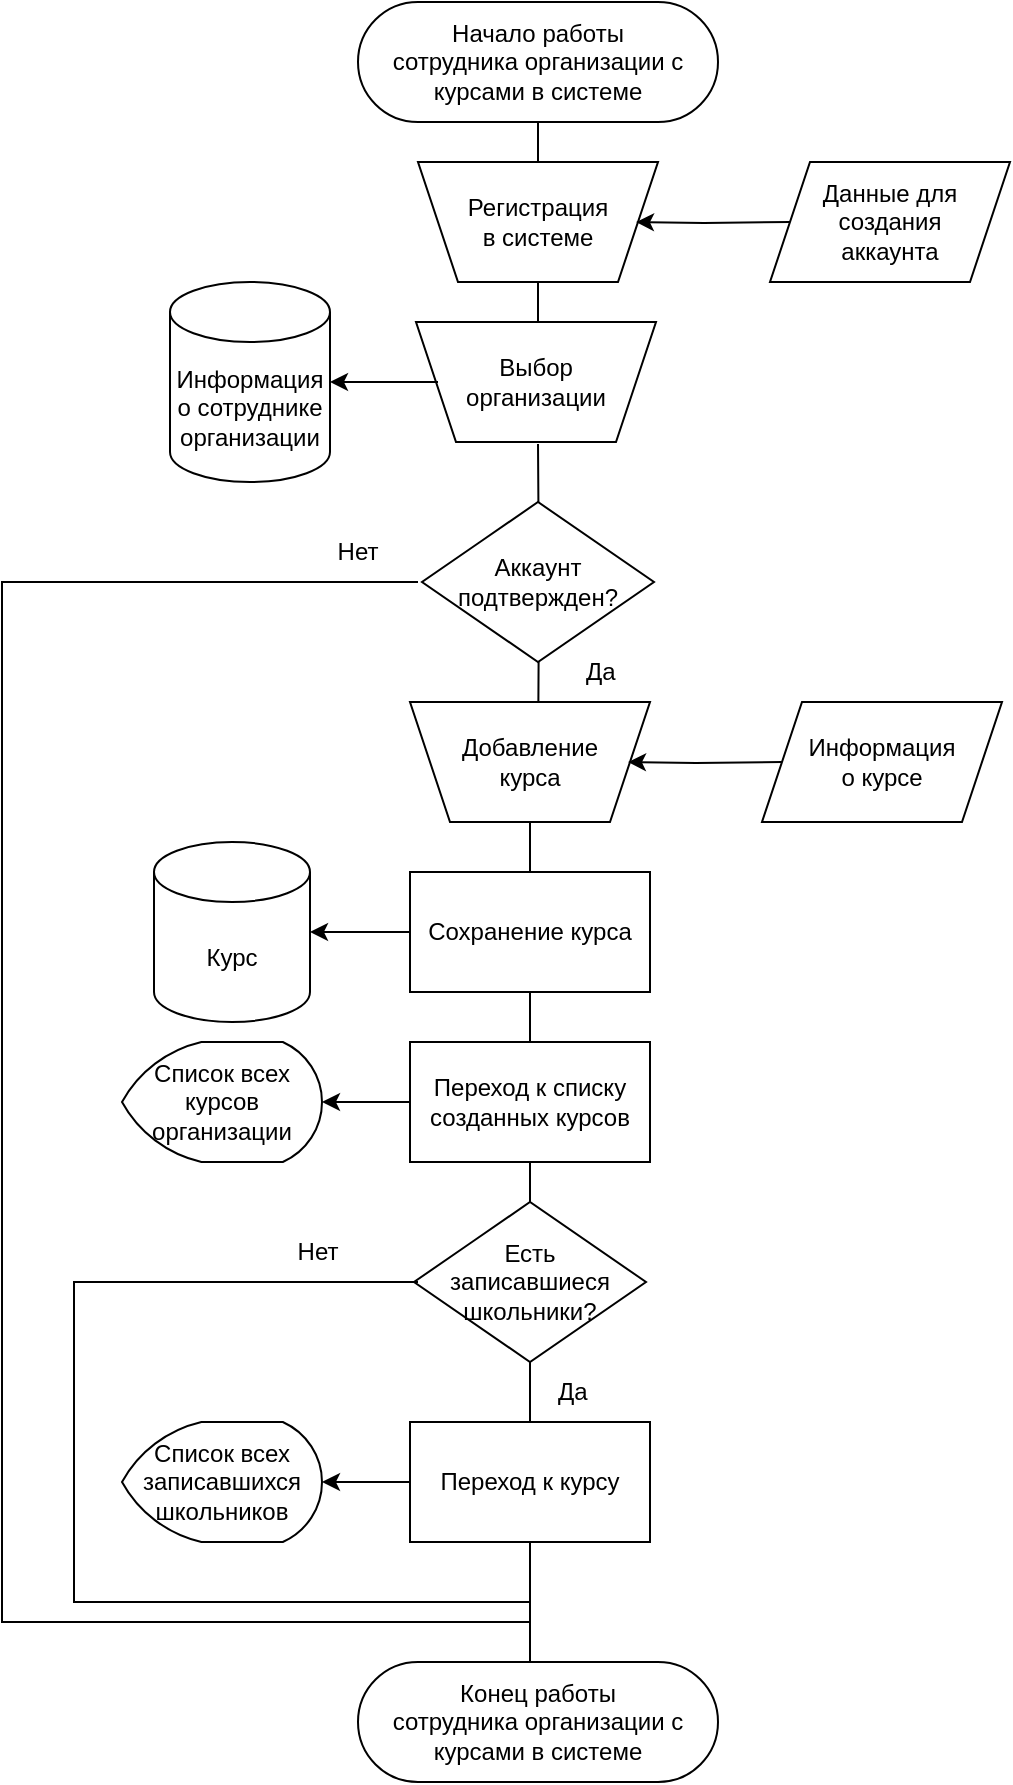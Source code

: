 <mxfile version="20.0.1" type="device"><diagram id="FogP3MyZYrcDxdWjhTjz" name="Page-1"><mxGraphModel dx="4934" dy="1303" grid="1" gridSize="10" guides="1" tooltips="1" connect="1" arrows="1" fold="1" page="1" pageScale="1" pageWidth="2339" pageHeight="3300" math="0" shadow="0"><root><mxCell id="0"/><mxCell id="1" parent="0"/><mxCell id="hRPsnmMX2H9rtTHNEAxy-1" value="" style="edgeStyle=orthogonalEdgeStyle;rounded=0;orthogonalLoop=1;jettySize=auto;html=1;endArrow=none;endFill=0;" edge="1" parent="1" source="hRPsnmMX2H9rtTHNEAxy-2" target="hRPsnmMX2H9rtTHNEAxy-5"><mxGeometry relative="1" as="geometry"/></mxCell><mxCell id="hRPsnmMX2H9rtTHNEAxy-2" value="Начало работы &lt;br&gt;сотрудника организации с курсами в системе" style="rounded=1;whiteSpace=wrap;html=1;arcSize=50;" vertex="1" parent="1"><mxGeometry x="-402" y="30" width="180" height="60" as="geometry"/></mxCell><mxCell id="hRPsnmMX2H9rtTHNEAxy-3" value="" style="edgeStyle=orthogonalEdgeStyle;rounded=0;orthogonalLoop=1;jettySize=auto;html=1;endArrow=none;endFill=0;exitX=0.5;exitY=0;exitDx=0;exitDy=0;" edge="1" parent="1" source="hRPsnmMX2H9rtTHNEAxy-5"><mxGeometry relative="1" as="geometry"><mxPoint x="-312" y="200" as="sourcePoint"/><mxPoint x="-312" y="250" as="targetPoint"/></mxGeometry></mxCell><mxCell id="hRPsnmMX2H9rtTHNEAxy-4" value="" style="edgeStyle=orthogonalEdgeStyle;rounded=0;orthogonalLoop=1;jettySize=auto;html=1;endArrow=none;endFill=0;entryX=0.567;entryY=0.5;entryDx=0;entryDy=0;entryPerimeter=0;" edge="1" parent="1" target="hRPsnmMX2H9rtTHNEAxy-56"><mxGeometry relative="1" as="geometry"><mxPoint x="-312" y="251" as="sourcePoint"/><mxPoint x="-312" y="463" as="targetPoint"/></mxGeometry></mxCell><mxCell id="hRPsnmMX2H9rtTHNEAxy-5" value="" style="shape=trapezoid;perimeter=trapezoidPerimeter;whiteSpace=wrap;html=1;fixedSize=1;rounded=1;arcSize=0;rotation=-180;" vertex="1" parent="1"><mxGeometry x="-372" y="110" width="120" height="60" as="geometry"/></mxCell><mxCell id="hRPsnmMX2H9rtTHNEAxy-6" value="Регистрация в системе" style="text;html=1;strokeColor=none;fillColor=none;align=center;verticalAlign=middle;whiteSpace=wrap;rounded=0;" vertex="1" parent="1"><mxGeometry x="-342" y="125" width="60" height="30" as="geometry"/></mxCell><mxCell id="hRPsnmMX2H9rtTHNEAxy-7" value="" style="shape=trapezoid;perimeter=trapezoidPerimeter;whiteSpace=wrap;html=1;fixedSize=1;rounded=1;arcSize=0;rotation=-180;" vertex="1" parent="1"><mxGeometry x="-373" y="190" width="120" height="60" as="geometry"/></mxCell><mxCell id="hRPsnmMX2H9rtTHNEAxy-8" value="Выбор организации" style="text;html=1;strokeColor=none;fillColor=none;align=center;verticalAlign=middle;whiteSpace=wrap;rounded=0;" vertex="1" parent="1"><mxGeometry x="-343" y="205" width="60" height="30" as="geometry"/></mxCell><mxCell id="hRPsnmMX2H9rtTHNEAxy-9" value="" style="edgeStyle=orthogonalEdgeStyle;rounded=0;orthogonalLoop=1;jettySize=auto;html=1;startArrow=classic;startFill=1;endArrow=none;endFill=0;" edge="1" parent="1" source="hRPsnmMX2H9rtTHNEAxy-10"><mxGeometry relative="1" as="geometry"><mxPoint x="-362" y="220" as="targetPoint"/></mxGeometry></mxCell><mxCell id="hRPsnmMX2H9rtTHNEAxy-10" value="Информация о сотруднике организации" style="shape=cylinder3;whiteSpace=wrap;html=1;boundedLbl=1;backgroundOutline=1;size=15;strokeWidth=1;" vertex="1" parent="1"><mxGeometry x="-496" y="170" width="80" height="100" as="geometry"/></mxCell><mxCell id="hRPsnmMX2H9rtTHNEAxy-11" value="" style="edgeStyle=orthogonalEdgeStyle;rounded=0;orthogonalLoop=1;jettySize=auto;html=1;startArrow=classic;startFill=1;endArrow=none;endFill=0;" edge="1" parent="1" target="hRPsnmMX2H9rtTHNEAxy-12"><mxGeometry relative="1" as="geometry"><mxPoint x="-263" y="140" as="sourcePoint"/></mxGeometry></mxCell><mxCell id="hRPsnmMX2H9rtTHNEAxy-12" value="Данные для создания &lt;br&gt;аккаунта" style="shape=parallelogram;perimeter=parallelogramPerimeter;whiteSpace=wrap;html=1;fixedSize=1;rounded=1;arcSize=0;" vertex="1" parent="1"><mxGeometry x="-196" y="110" width="120" height="60" as="geometry"/></mxCell><mxCell id="hRPsnmMX2H9rtTHNEAxy-46" value="Конец работы &lt;br&gt;сотрудника организации с курсами в системе" style="rounded=1;whiteSpace=wrap;html=1;arcSize=50;" vertex="1" parent="1"><mxGeometry x="-402" y="860" width="180" height="60" as="geometry"/></mxCell><mxCell id="hRPsnmMX2H9rtTHNEAxy-49" value="Аккаунт подтвержден?" style="rhombus;whiteSpace=wrap;html=1;rounded=1;arcSize=0;" vertex="1" parent="1"><mxGeometry x="-370" y="280" width="116" height="80" as="geometry"/></mxCell><mxCell id="hRPsnmMX2H9rtTHNEAxy-50" value="Да" style="text;html=1;strokeColor=none;fillColor=none;align=left;verticalAlign=middle;whiteSpace=wrap;rounded=0;" vertex="1" parent="1"><mxGeometry x="-290" y="350" width="60" height="30" as="geometry"/></mxCell><mxCell id="hRPsnmMX2H9rtTHNEAxy-51" value="Нет" style="text;html=1;strokeColor=none;fillColor=none;align=center;verticalAlign=middle;whiteSpace=wrap;rounded=0;" vertex="1" parent="1"><mxGeometry x="-432" y="290" width="60" height="30" as="geometry"/></mxCell><mxCell id="hRPsnmMX2H9rtTHNEAxy-54" value="" style="shape=trapezoid;perimeter=trapezoidPerimeter;whiteSpace=wrap;html=1;fixedSize=1;rounded=1;arcSize=0;rotation=-180;" vertex="1" parent="1"><mxGeometry x="-376" y="380" width="120" height="60" as="geometry"/></mxCell><mxCell id="hRPsnmMX2H9rtTHNEAxy-55" value="" style="edgeStyle=orthogonalEdgeStyle;rounded=0;orthogonalLoop=1;jettySize=auto;html=1;exitX=0.5;exitY=0;exitDx=0;exitDy=0;entryX=0.5;entryY=0;entryDx=0;entryDy=0;endArrow=none;endFill=0;" edge="1" parent="1" source="hRPsnmMX2H9rtTHNEAxy-54" target="hRPsnmMX2H9rtTHNEAxy-58"><mxGeometry relative="1" as="geometry"><mxPoint x="-316" y="450" as="sourcePoint"/><mxPoint x="-316" y="490" as="targetPoint"/></mxGeometry></mxCell><mxCell id="hRPsnmMX2H9rtTHNEAxy-56" value="Добавление курса" style="text;html=1;strokeColor=none;fillColor=none;align=center;verticalAlign=middle;whiteSpace=wrap;rounded=0;" vertex="1" parent="1"><mxGeometry x="-346" y="395" width="60" height="30" as="geometry"/></mxCell><mxCell id="hRPsnmMX2H9rtTHNEAxy-57" value="" style="edgeStyle=orthogonalEdgeStyle;rounded=0;orthogonalLoop=1;jettySize=auto;html=1;endArrow=none;endFill=0;" edge="1" parent="1" source="hRPsnmMX2H9rtTHNEAxy-58" target="hRPsnmMX2H9rtTHNEAxy-62"><mxGeometry relative="1" as="geometry"/></mxCell><mxCell id="hRPsnmMX2H9rtTHNEAxy-58" value="Сохранение курса" style="whiteSpace=wrap;html=1;strokeWidth=1;rounded=1;arcSize=0;" vertex="1" parent="1"><mxGeometry x="-376" y="465" width="120" height="60" as="geometry"/></mxCell><mxCell id="hRPsnmMX2H9rtTHNEAxy-59" value="" style="edgeStyle=orthogonalEdgeStyle;rounded=0;orthogonalLoop=1;jettySize=auto;html=1;startArrow=classic;startFill=1;endArrow=none;endFill=0;" edge="1" parent="1" source="hRPsnmMX2H9rtTHNEAxy-60" target="hRPsnmMX2H9rtTHNEAxy-58"><mxGeometry relative="1" as="geometry"/></mxCell><mxCell id="hRPsnmMX2H9rtTHNEAxy-60" value="Курс" style="shape=cylinder3;whiteSpace=wrap;html=1;boundedLbl=1;backgroundOutline=1;size=15;strokeWidth=1;" vertex="1" parent="1"><mxGeometry x="-504" y="450" width="78" height="90" as="geometry"/></mxCell><mxCell id="hRPsnmMX2H9rtTHNEAxy-61" value="" style="edgeStyle=orthogonalEdgeStyle;rounded=0;orthogonalLoop=1;jettySize=auto;html=1;endArrow=none;endFill=0;" edge="1" parent="1" source="hRPsnmMX2H9rtTHNEAxy-62"><mxGeometry relative="1" as="geometry"><mxPoint x="-316" y="860" as="targetPoint"/></mxGeometry></mxCell><mxCell id="hRPsnmMX2H9rtTHNEAxy-62" value="Есть &lt;br&gt;записавшиеся школьники?" style="rhombus;whiteSpace=wrap;html=1;rounded=1;arcSize=0;" vertex="1" parent="1"><mxGeometry x="-374" y="630" width="116" height="80" as="geometry"/></mxCell><mxCell id="hRPsnmMX2H9rtTHNEAxy-63" value="Да" style="text;html=1;strokeColor=none;fillColor=none;align=left;verticalAlign=middle;whiteSpace=wrap;rounded=0;" vertex="1" parent="1"><mxGeometry x="-304" y="710" width="60" height="30" as="geometry"/></mxCell><mxCell id="hRPsnmMX2H9rtTHNEAxy-64" value="" style="endArrow=none;html=1;rounded=0;exitX=0;exitY=0.5;exitDx=0;exitDy=0;endFill=0;" edge="1" parent="1"><mxGeometry width="50" height="50" relative="1" as="geometry"><mxPoint x="-372" y="670" as="sourcePoint"/><mxPoint x="-316" y="830" as="targetPoint"/><Array as="points"><mxPoint x="-544" y="670"/><mxPoint x="-544" y="830"/></Array></mxGeometry></mxCell><mxCell id="hRPsnmMX2H9rtTHNEAxy-65" value="Нет" style="text;html=1;strokeColor=none;fillColor=none;align=center;verticalAlign=middle;whiteSpace=wrap;rounded=0;" vertex="1" parent="1"><mxGeometry x="-452" y="640" width="60" height="30" as="geometry"/></mxCell><mxCell id="hRPsnmMX2H9rtTHNEAxy-66" value="&lt;span&gt;Переход к списку созданных курсов&lt;/span&gt;" style="whiteSpace=wrap;html=1;strokeWidth=1;rounded=1;arcSize=0;" vertex="1" parent="1"><mxGeometry x="-376" y="550" width="120" height="60" as="geometry"/></mxCell><mxCell id="hRPsnmMX2H9rtTHNEAxy-67" value="" style="edgeStyle=orthogonalEdgeStyle;rounded=0;orthogonalLoop=1;jettySize=auto;html=1;startArrow=classic;startFill=1;endArrow=none;endFill=0;" edge="1" parent="1" source="hRPsnmMX2H9rtTHNEAxy-68"><mxGeometry relative="1" as="geometry"><mxPoint x="-376" y="580" as="targetPoint"/></mxGeometry></mxCell><mxCell id="hRPsnmMX2H9rtTHNEAxy-68" value="Список всех курсов организации" style="strokeWidth=1;html=1;shape=mxgraph.flowchart.display;whiteSpace=wrap;" vertex="1" parent="1"><mxGeometry x="-520" y="550" width="100" height="60" as="geometry"/></mxCell><mxCell id="hRPsnmMX2H9rtTHNEAxy-69" value="&lt;span&gt;Переход к курсу&lt;/span&gt;" style="whiteSpace=wrap;html=1;strokeWidth=1;rounded=1;arcSize=0;" vertex="1" parent="1"><mxGeometry x="-376" y="740" width="120" height="60" as="geometry"/></mxCell><mxCell id="hRPsnmMX2H9rtTHNEAxy-70" value="" style="edgeStyle=orthogonalEdgeStyle;rounded=0;orthogonalLoop=1;jettySize=auto;html=1;startArrow=classic;startFill=1;endArrow=none;endFill=0;" edge="1" parent="1" source="hRPsnmMX2H9rtTHNEAxy-71"><mxGeometry relative="1" as="geometry"><mxPoint x="-376" y="770" as="targetPoint"/></mxGeometry></mxCell><mxCell id="hRPsnmMX2H9rtTHNEAxy-71" value="Список всех записавшихся школьников" style="strokeWidth=1;html=1;shape=mxgraph.flowchart.display;whiteSpace=wrap;" vertex="1" parent="1"><mxGeometry x="-520" y="740" width="100" height="60" as="geometry"/></mxCell><mxCell id="hRPsnmMX2H9rtTHNEAxy-72" value="" style="edgeStyle=orthogonalEdgeStyle;rounded=0;orthogonalLoop=1;jettySize=auto;html=1;startArrow=classic;startFill=1;endArrow=none;endFill=0;" edge="1" parent="1" target="hRPsnmMX2H9rtTHNEAxy-73"><mxGeometry relative="1" as="geometry"><mxPoint x="-267" y="410" as="sourcePoint"/></mxGeometry></mxCell><mxCell id="hRPsnmMX2H9rtTHNEAxy-73" value="Информация &lt;br&gt;о курсе" style="shape=parallelogram;perimeter=parallelogramPerimeter;whiteSpace=wrap;html=1;fixedSize=1;rounded=1;arcSize=0;" vertex="1" parent="1"><mxGeometry x="-200" y="380" width="120" height="60" as="geometry"/></mxCell><mxCell id="hRPsnmMX2H9rtTHNEAxy-74" value="" style="endArrow=none;html=1;rounded=0;entryX=1;entryY=1;entryDx=0;entryDy=0;" edge="1" parent="1" target="hRPsnmMX2H9rtTHNEAxy-51"><mxGeometry width="50" height="50" relative="1" as="geometry"><mxPoint x="-330" y="840" as="sourcePoint"/><mxPoint x="-620" y="410" as="targetPoint"/><Array as="points"><mxPoint x="-580" y="840"/><mxPoint x="-580" y="320"/></Array></mxGeometry></mxCell><mxCell id="hRPsnmMX2H9rtTHNEAxy-79" value="" style="endArrow=none;html=1;rounded=0;" edge="1" parent="1"><mxGeometry width="50" height="50" relative="1" as="geometry"><mxPoint x="-316" y="840" as="sourcePoint"/><mxPoint x="-336" y="840" as="targetPoint"/></mxGeometry></mxCell></root></mxGraphModel></diagram></mxfile>